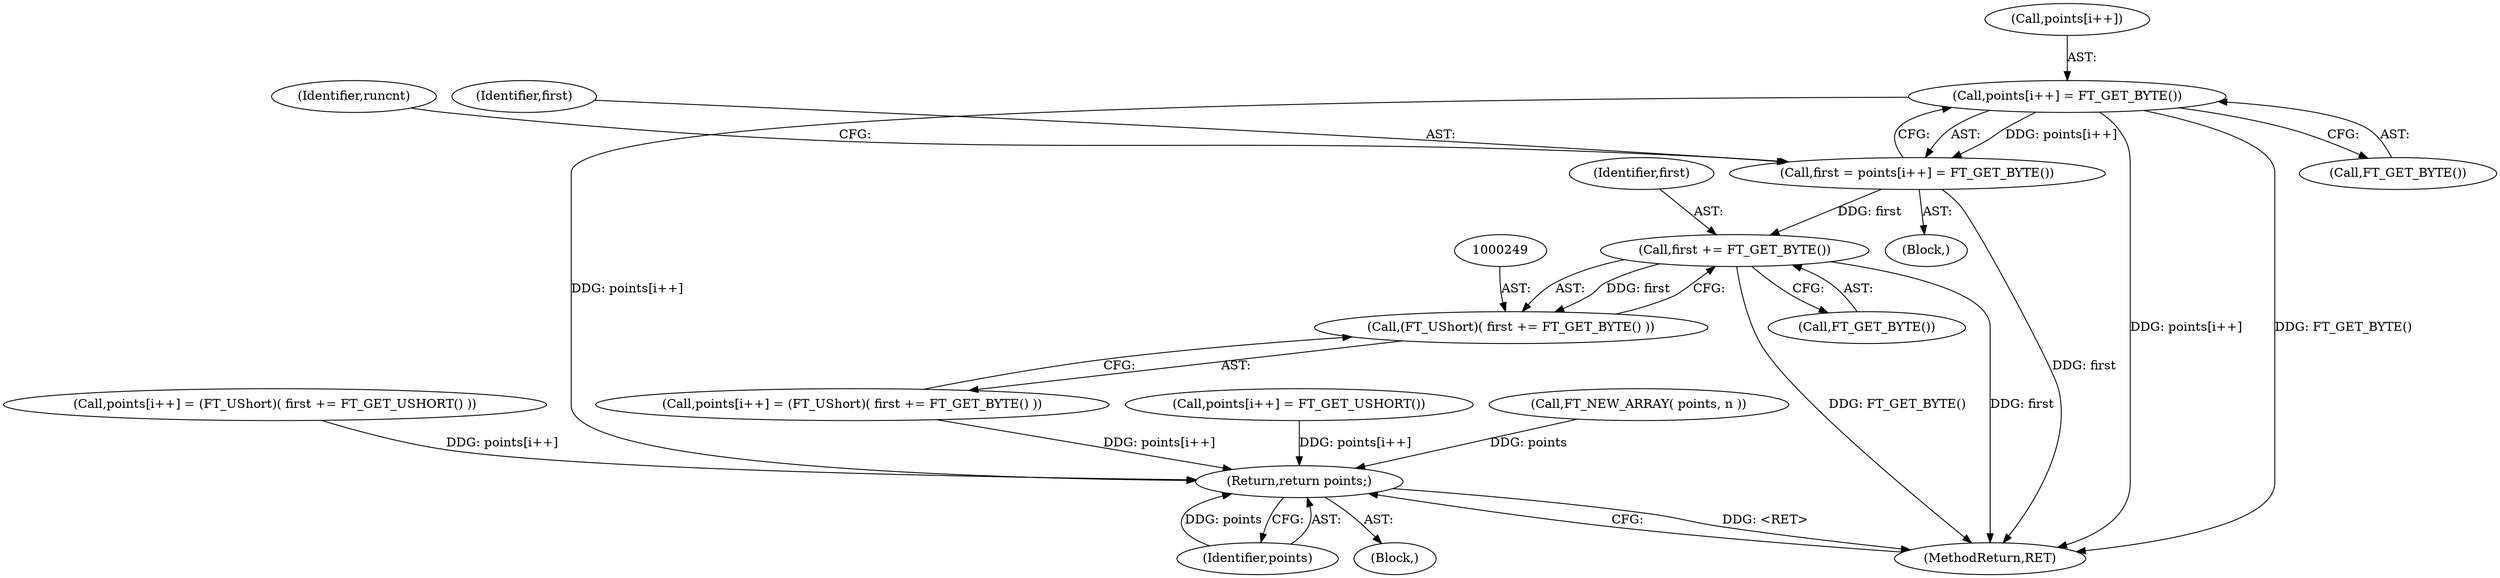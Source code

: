 digraph "0_savannah_59eb9f8cfe7d1df379a2318316d1f04f80fba54a@array" {
"1000217" [label="(Call,points[i++] = FT_GET_BYTE())"];
"1000215" [label="(Call,first = points[i++] = FT_GET_BYTE())"];
"1000250" [label="(Call,first += FT_GET_BYTE())"];
"1000248" [label="(Call,(FT_UShort)( first += FT_GET_BYTE() ))"];
"1000254" [label="(Return,return points;)"];
"1000248" [label="(Call,(FT_UShort)( first += FT_GET_BYTE() ))"];
"1000217" [label="(Call,points[i++] = FT_GET_BYTE())"];
"1000252" [label="(Call,FT_GET_BYTE())"];
"1000226" [label="(Identifier,runcnt)"];
"1000177" [label="(Call,points[i++] = FT_GET_USHORT())"];
"1000149" [label="(Call,FT_NEW_ARRAY( points, n ))"];
"1000255" [label="(Identifier,points)"];
"1000256" [label="(MethodReturn,RET)"];
"1000104" [label="(Block,)"];
"1000250" [label="(Call,first += FT_GET_BYTE())"];
"1000216" [label="(Identifier,first)"];
"1000254" [label="(Return,return points;)"];
"1000251" [label="(Identifier,first)"];
"1000218" [label="(Call,points[i++])"];
"1000243" [label="(Call,points[i++] = (FT_UShort)( first += FT_GET_BYTE() ))"];
"1000214" [label="(Block,)"];
"1000222" [label="(Call,FT_GET_BYTE())"];
"1000215" [label="(Call,first = points[i++] = FT_GET_BYTE())"];
"1000203" [label="(Call,points[i++] = (FT_UShort)( first += FT_GET_USHORT() ))"];
"1000217" -> "1000215"  [label="AST: "];
"1000217" -> "1000222"  [label="CFG: "];
"1000218" -> "1000217"  [label="AST: "];
"1000222" -> "1000217"  [label="AST: "];
"1000215" -> "1000217"  [label="CFG: "];
"1000217" -> "1000256"  [label="DDG: points[i++]"];
"1000217" -> "1000256"  [label="DDG: FT_GET_BYTE()"];
"1000217" -> "1000215"  [label="DDG: points[i++]"];
"1000217" -> "1000254"  [label="DDG: points[i++]"];
"1000215" -> "1000214"  [label="AST: "];
"1000216" -> "1000215"  [label="AST: "];
"1000226" -> "1000215"  [label="CFG: "];
"1000215" -> "1000256"  [label="DDG: first"];
"1000215" -> "1000250"  [label="DDG: first"];
"1000250" -> "1000248"  [label="AST: "];
"1000250" -> "1000252"  [label="CFG: "];
"1000251" -> "1000250"  [label="AST: "];
"1000252" -> "1000250"  [label="AST: "];
"1000248" -> "1000250"  [label="CFG: "];
"1000250" -> "1000256"  [label="DDG: first"];
"1000250" -> "1000256"  [label="DDG: FT_GET_BYTE()"];
"1000250" -> "1000248"  [label="DDG: first"];
"1000248" -> "1000243"  [label="AST: "];
"1000249" -> "1000248"  [label="AST: "];
"1000243" -> "1000248"  [label="CFG: "];
"1000254" -> "1000104"  [label="AST: "];
"1000254" -> "1000255"  [label="CFG: "];
"1000255" -> "1000254"  [label="AST: "];
"1000256" -> "1000254"  [label="CFG: "];
"1000254" -> "1000256"  [label="DDG: <RET>"];
"1000255" -> "1000254"  [label="DDG: points"];
"1000177" -> "1000254"  [label="DDG: points[i++]"];
"1000203" -> "1000254"  [label="DDG: points[i++]"];
"1000243" -> "1000254"  [label="DDG: points[i++]"];
"1000149" -> "1000254"  [label="DDG: points"];
}
